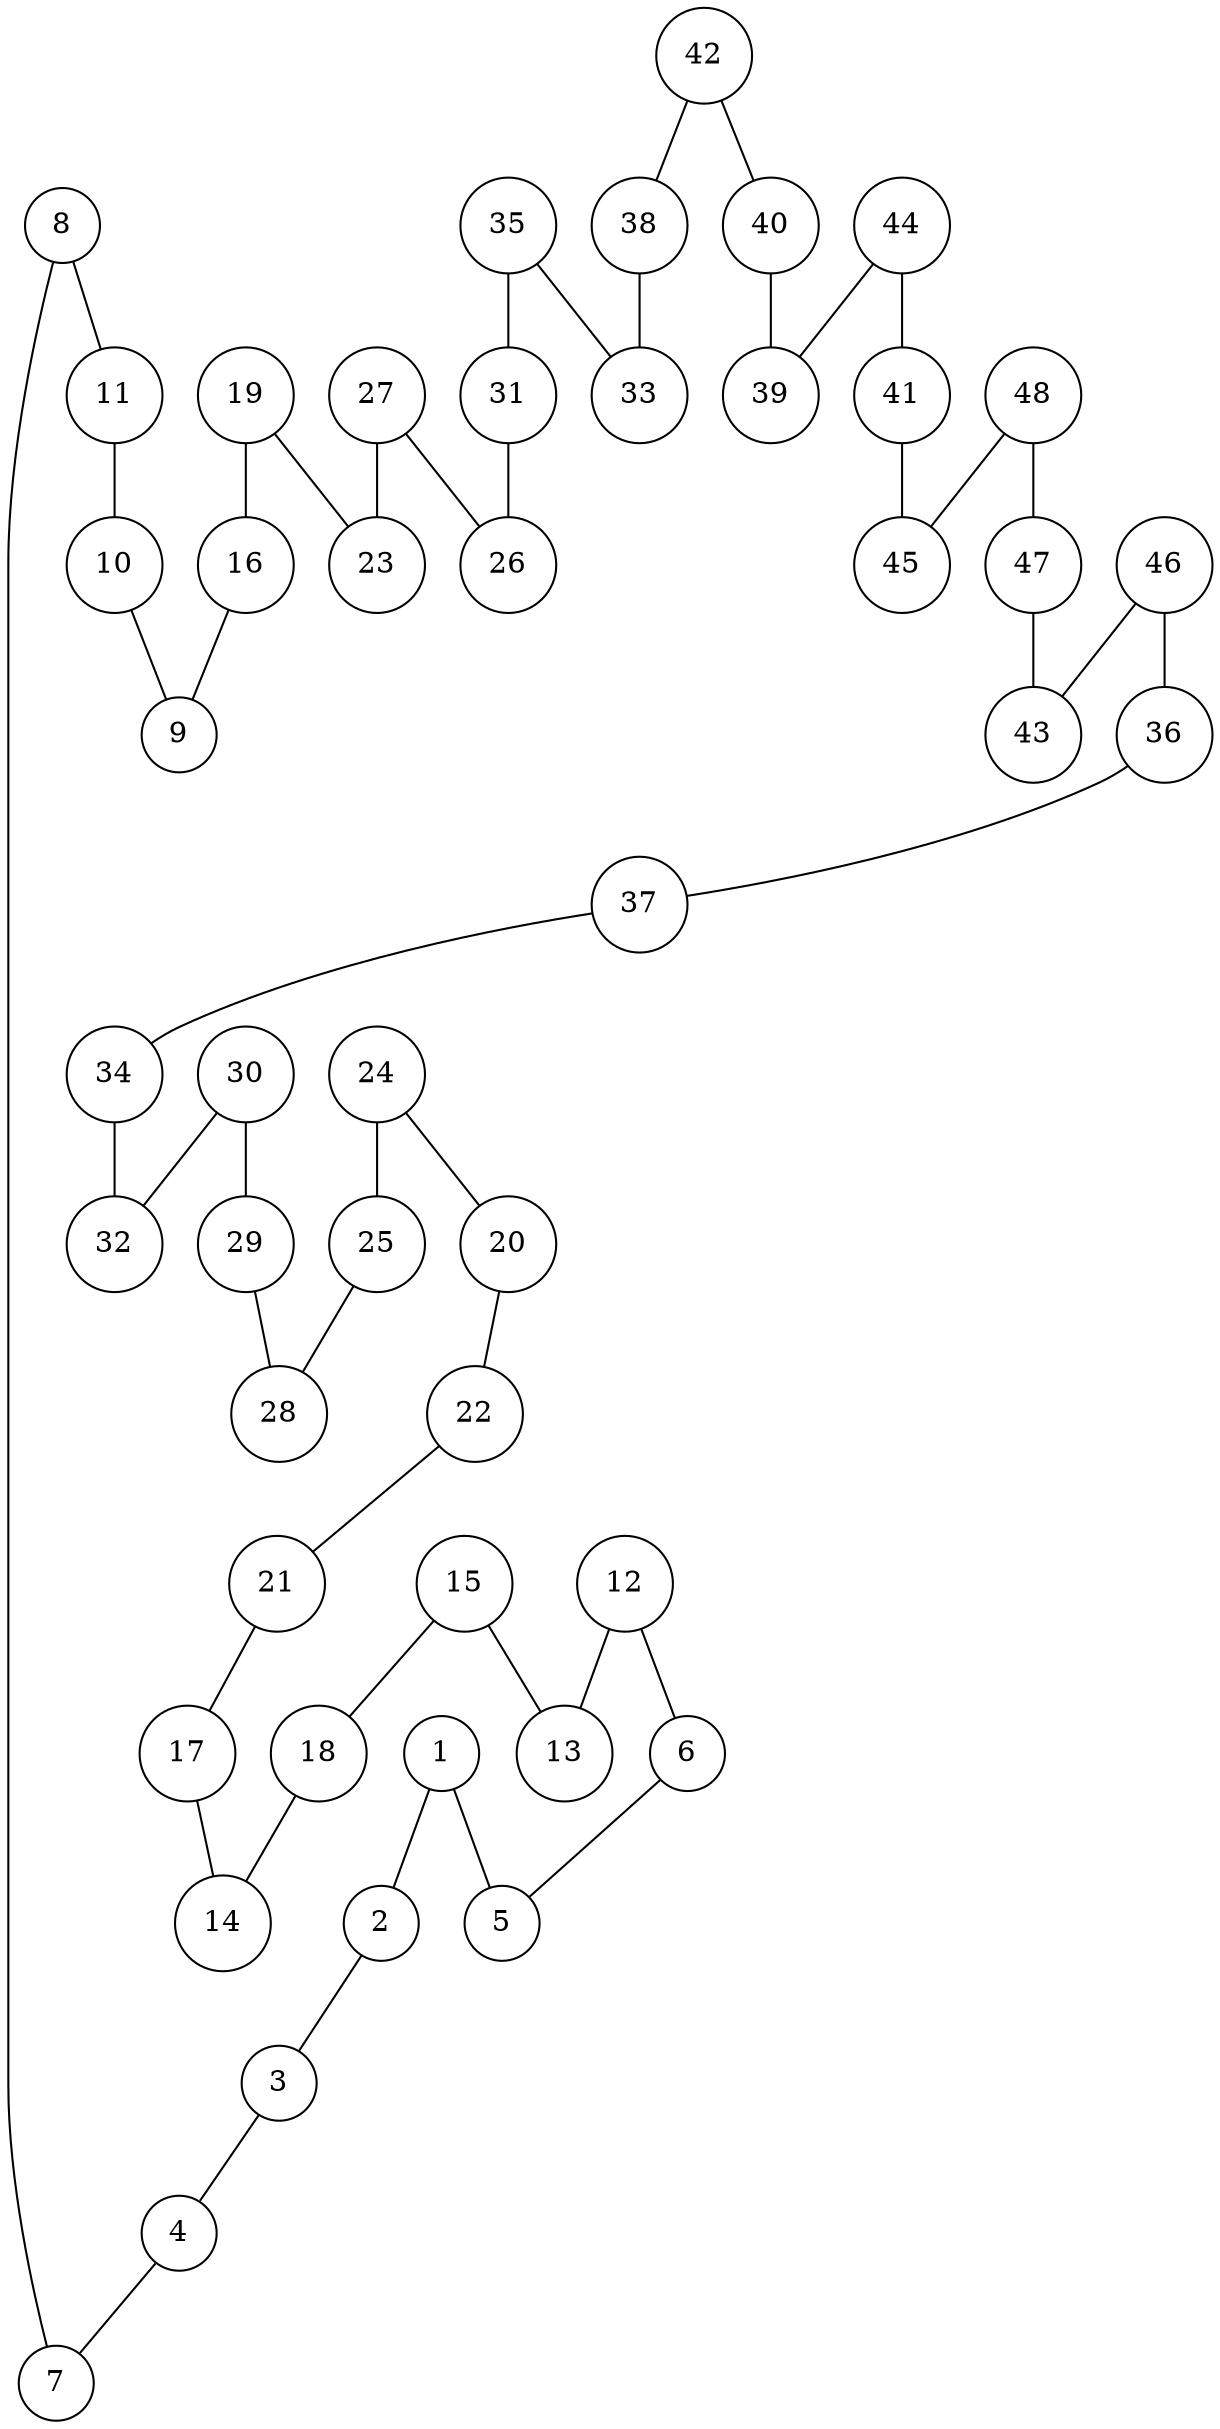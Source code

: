 graph att48 {
	node [shape=circle fillcolor=white]
	1 [ pos = "0.038650,10.342695!"]
	2 [ pos = "0.088895,8.564803!"]
	3 [ pos = "1.549858,3.250451!"]
	4 [ pos = "2.608864,3.888173!"]
	5 [ pos = "4.297861,7.919351!"]
	6 [ pos = "6.311518,10.856738!"]
	7 [ pos = "7.405308,6.064159!"]
	8 [ pos = "8.630508,0.038650!"]
	9 [ pos = "11.683844,7.505797!"]
	10 [ pos = "11.911878,6.354032!"]
	11 [ pos = "12.279052,2.921927!"]
	12 [ pos = "12.541871,12.773770!"]
	13 [ pos = "13.465602,10.934038!"]
	14 [ pos = "16.646483,8.974491!"]
	15 [ pos = "17.326720,13.021129!"]
	16 [ pos = "17.809843,4.630250!"]
	17 [ pos = "17.825303,7.865241!"]
	18 [ pos = "18.188611,10.334965!"]
	19 [ pos = "19.266942,0.541098!"]
	20 [ pos = "20.039938,12.592115!"]
	21 [ pos = "20.094048,8.433393!"]
	22 [ pos = "21.133728,10.072146!"]
	23 [ pos = "21.373357,5.503736!"]
	24 [ pos = "22.803401,13.763205!"]
	25 [ pos = "23.147385,11.104097!"]
	26 [ pos = "23.580263,4.290131!"]
	27 [ pos = "23.603453,2.585674!"]
	28 [ pos = "24.237310,8.251739!"]
	29 [ pos = "24.531049,10.369750!"]
	30 [ pos = "24.836382,12.263592!"]
	31 [ pos = "26.026797,5.615821!"]
	32 [ pos = "26.308941,11.567895!"]
	33 [ pos = "26.660654,7.285493!"]
	34 [ pos = "28.013399,14.605772!"]
	35 [ pos = "28.079103,4.900799!"]
	36 [ pos = "28.137078,18.934553!"]
	37 [ pos = "28.415357,17.415615!"]
	38 [ pos = "28.569956,8.673022!"]
	39 [ pos = "28.840505,13.875290!"]
	40 [ pos = "29.022159,12.518681!"]
	41 [ pos = "29.145839,15.386498!"]
	42 [ pos = "29.161299,10.825818!"]
	43 [ pos = "29.199948,18.625354!"]
	44 [ pos = "29.269518,14.362278!"]
	45 [ pos = "29.404793,17.230095!"]
	46 [ pos = "29.416388,20.036073!"]
	47 [ pos = "29.884051,18.254316!"]
	48 [ pos = "30.000000,17.759598!"]

	1 -- 2
	2 -- 3
	3 -- 4
	8 -- 11
	19 -- 23
	27 -- 26
	35 -- 33
	42 -- 40
	48 -- 47
	47 -- 43
	46 -- 36
	42 -- 38
	48 -- 45
	44 -- 39
	44 -- 41
	1 -- 5
	36 -- 37
	12 -- 6
	41 -- 45
	40 -- 39
	12 -- 13
	46 -- 43
	8 -- 7
	15 -- 18
	24 -- 20
	24 -- 25
	35 -- 31
	31 -- 26
	38 -- 33
	19 -- 16
	37 -- 34
	34 -- 32
	30 -- 32
	15 -- 13
	6 -- 5
	30 -- 29
	25 -- 28
	11 -- 10
	20 -- 22
	18 -- 14
	22 -- 21
	21 -- 17
	17 -- 14
	29 -- 28
	16 -- 9
	10 -- 9
	4 -- 7
	27 -- 23
}